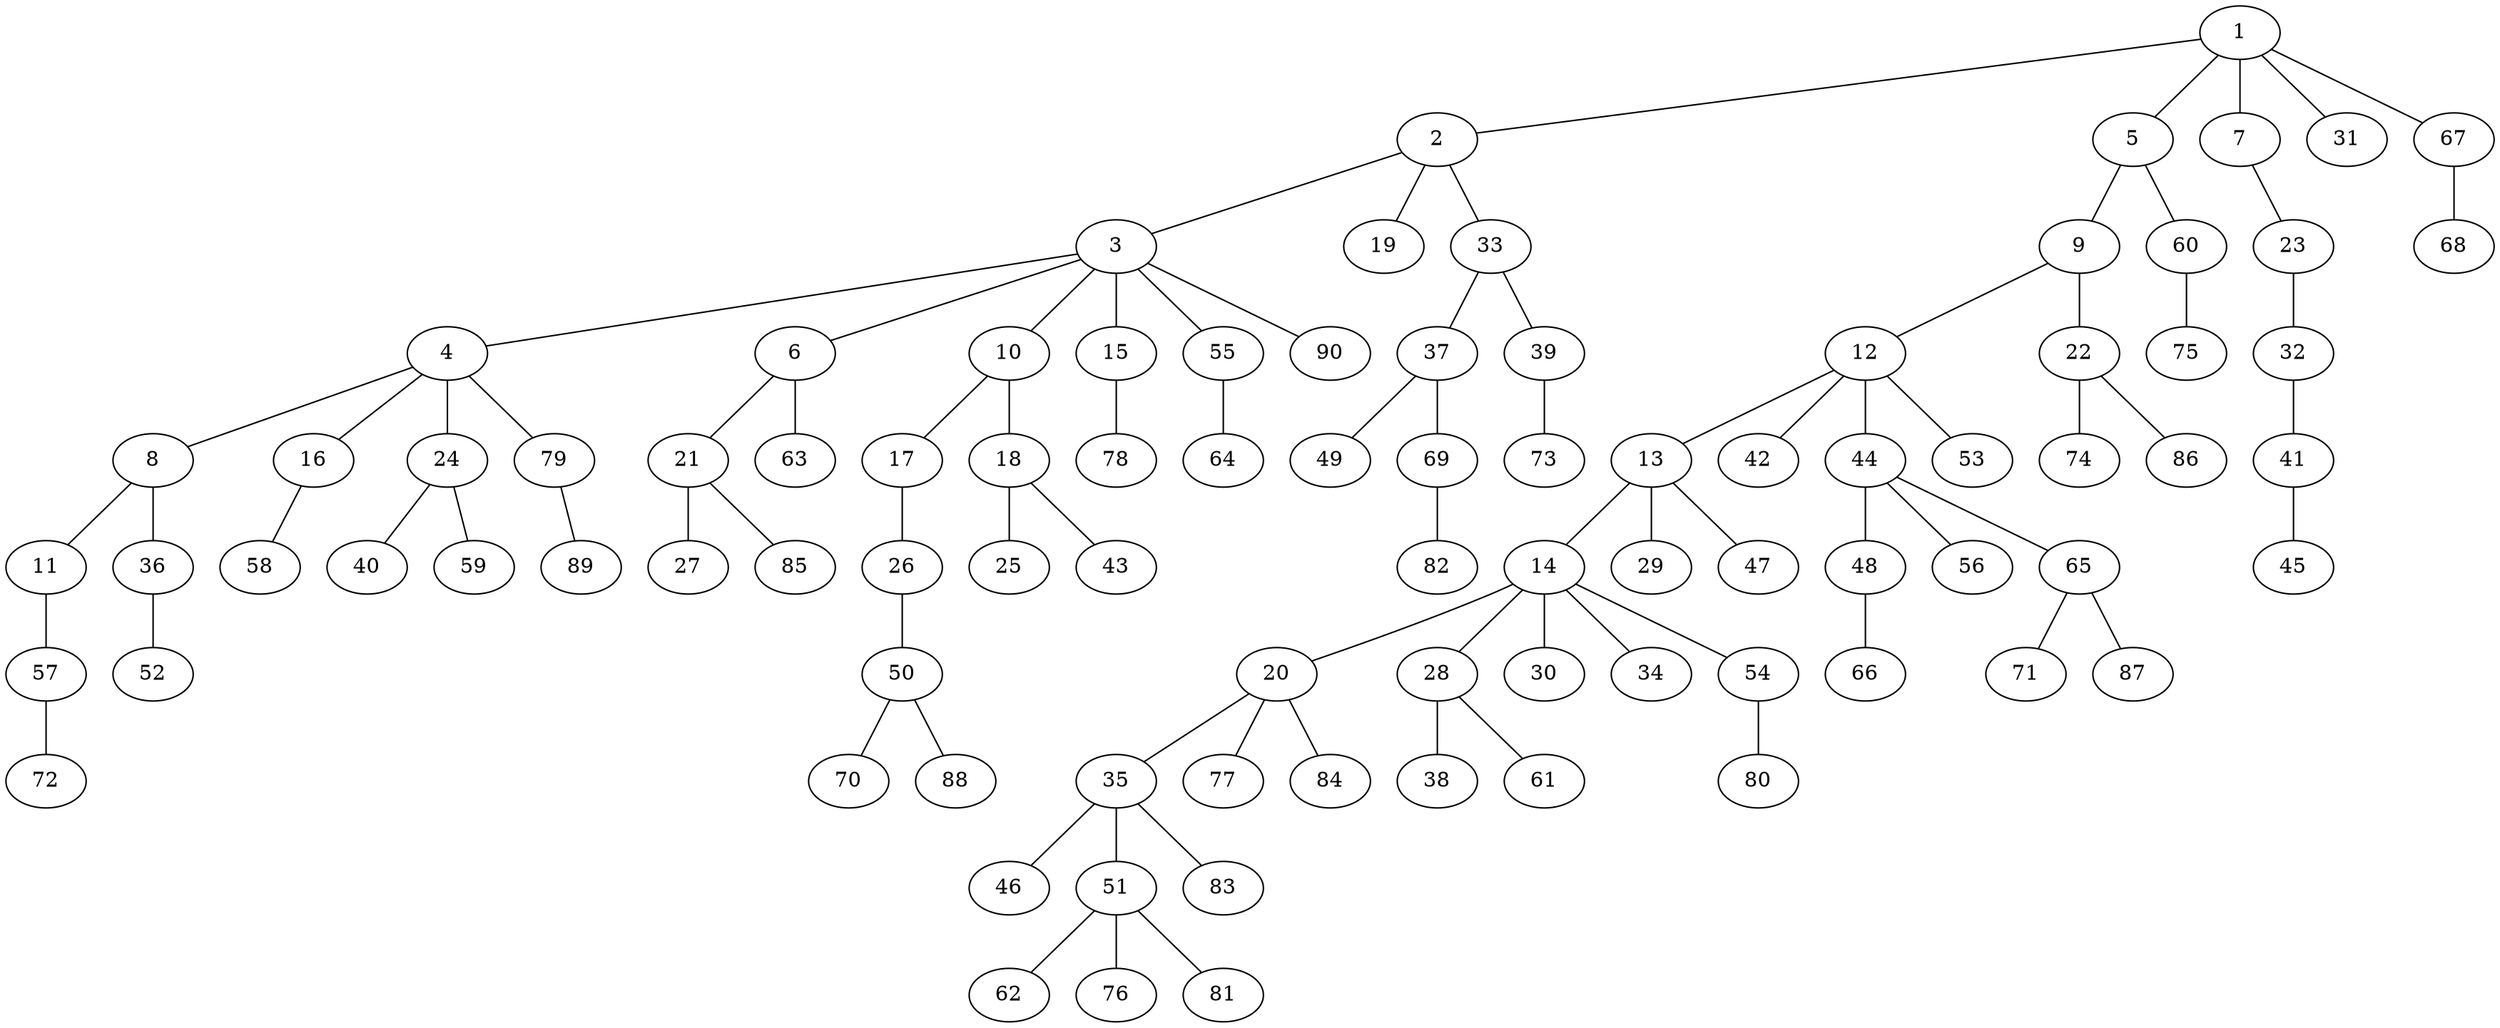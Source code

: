 graph graphname {1--2
1--5
1--7
1--31
1--67
2--3
2--19
2--33
3--4
3--6
3--10
3--15
3--55
3--90
4--8
4--16
4--24
4--79
5--9
5--60
6--21
6--63
7--23
8--11
8--36
9--12
9--22
10--17
10--18
11--57
12--13
12--42
12--44
12--53
13--14
13--29
13--47
14--20
14--28
14--30
14--34
14--54
15--78
16--58
17--26
18--25
18--43
20--35
20--77
20--84
21--27
21--85
22--74
22--86
23--32
24--40
24--59
26--50
28--38
28--61
32--41
33--37
33--39
35--46
35--51
35--83
36--52
37--49
37--69
39--73
41--45
44--48
44--56
44--65
48--66
50--70
50--88
51--62
51--76
51--81
54--80
55--64
57--72
60--75
65--71
65--87
67--68
69--82
79--89
}